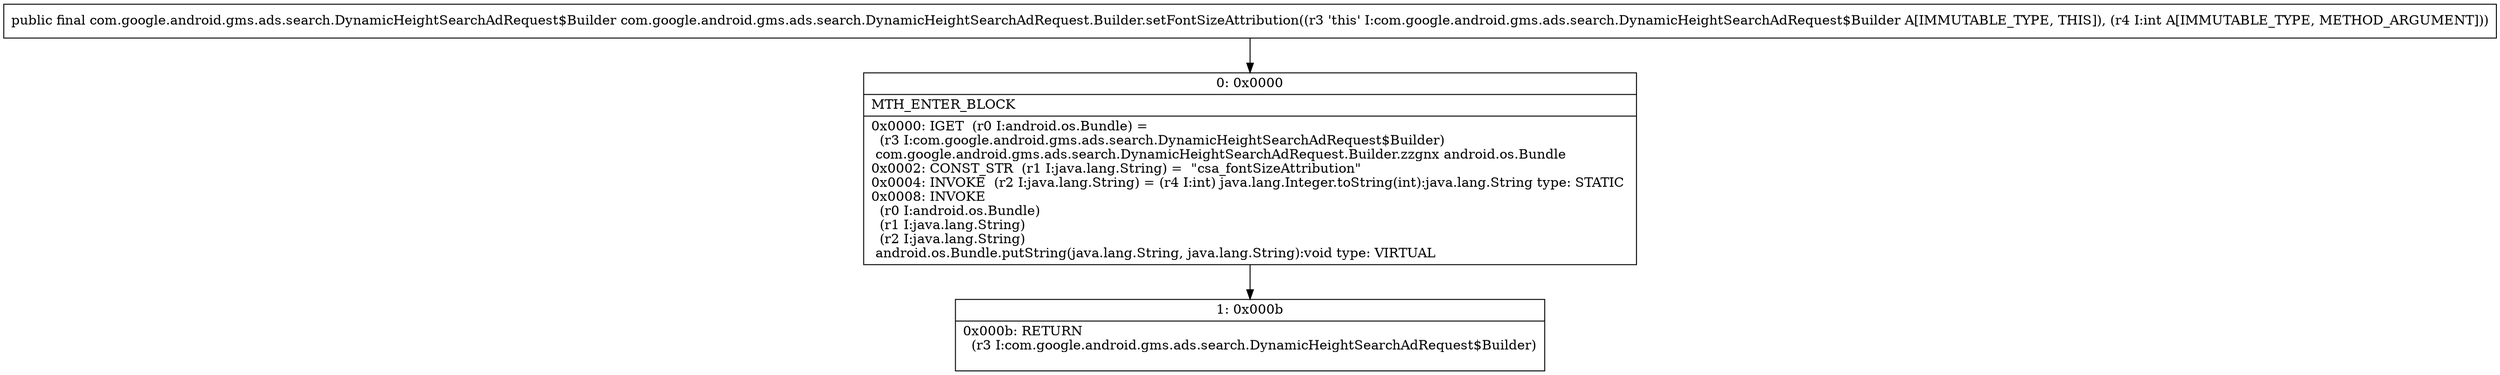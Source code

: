 digraph "CFG forcom.google.android.gms.ads.search.DynamicHeightSearchAdRequest.Builder.setFontSizeAttribution(I)Lcom\/google\/android\/gms\/ads\/search\/DynamicHeightSearchAdRequest$Builder;" {
Node_0 [shape=record,label="{0\:\ 0x0000|MTH_ENTER_BLOCK\l|0x0000: IGET  (r0 I:android.os.Bundle) = \l  (r3 I:com.google.android.gms.ads.search.DynamicHeightSearchAdRequest$Builder)\l com.google.android.gms.ads.search.DynamicHeightSearchAdRequest.Builder.zzgnx android.os.Bundle \l0x0002: CONST_STR  (r1 I:java.lang.String) =  \"csa_fontSizeAttribution\" \l0x0004: INVOKE  (r2 I:java.lang.String) = (r4 I:int) java.lang.Integer.toString(int):java.lang.String type: STATIC \l0x0008: INVOKE  \l  (r0 I:android.os.Bundle)\l  (r1 I:java.lang.String)\l  (r2 I:java.lang.String)\l android.os.Bundle.putString(java.lang.String, java.lang.String):void type: VIRTUAL \l}"];
Node_1 [shape=record,label="{1\:\ 0x000b|0x000b: RETURN  \l  (r3 I:com.google.android.gms.ads.search.DynamicHeightSearchAdRequest$Builder)\l \l}"];
MethodNode[shape=record,label="{public final com.google.android.gms.ads.search.DynamicHeightSearchAdRequest$Builder com.google.android.gms.ads.search.DynamicHeightSearchAdRequest.Builder.setFontSizeAttribution((r3 'this' I:com.google.android.gms.ads.search.DynamicHeightSearchAdRequest$Builder A[IMMUTABLE_TYPE, THIS]), (r4 I:int A[IMMUTABLE_TYPE, METHOD_ARGUMENT])) }"];
MethodNode -> Node_0;
Node_0 -> Node_1;
}

